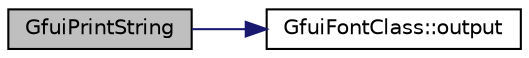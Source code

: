 digraph "GfuiPrintString"
{
  edge [fontname="Helvetica",fontsize="10",labelfontname="Helvetica",labelfontsize="10"];
  node [fontname="Helvetica",fontsize="10",shape=record];
  rankdir="LR";
  Node1 [label="GfuiPrintString",height=0.2,width=0.4,color="black", fillcolor="grey75", style="filled", fontcolor="black"];
  Node1 -> Node2 [color="midnightblue",fontsize="10",style="solid",fontname="Helvetica"];
  Node2 [label="GfuiFontClass::output",height=0.2,width=0.4,color="black", fillcolor="white", style="filled",URL="$class_gfui_font_class.html#a91ad2c90518edd347ebed44797b39b11"];
}
